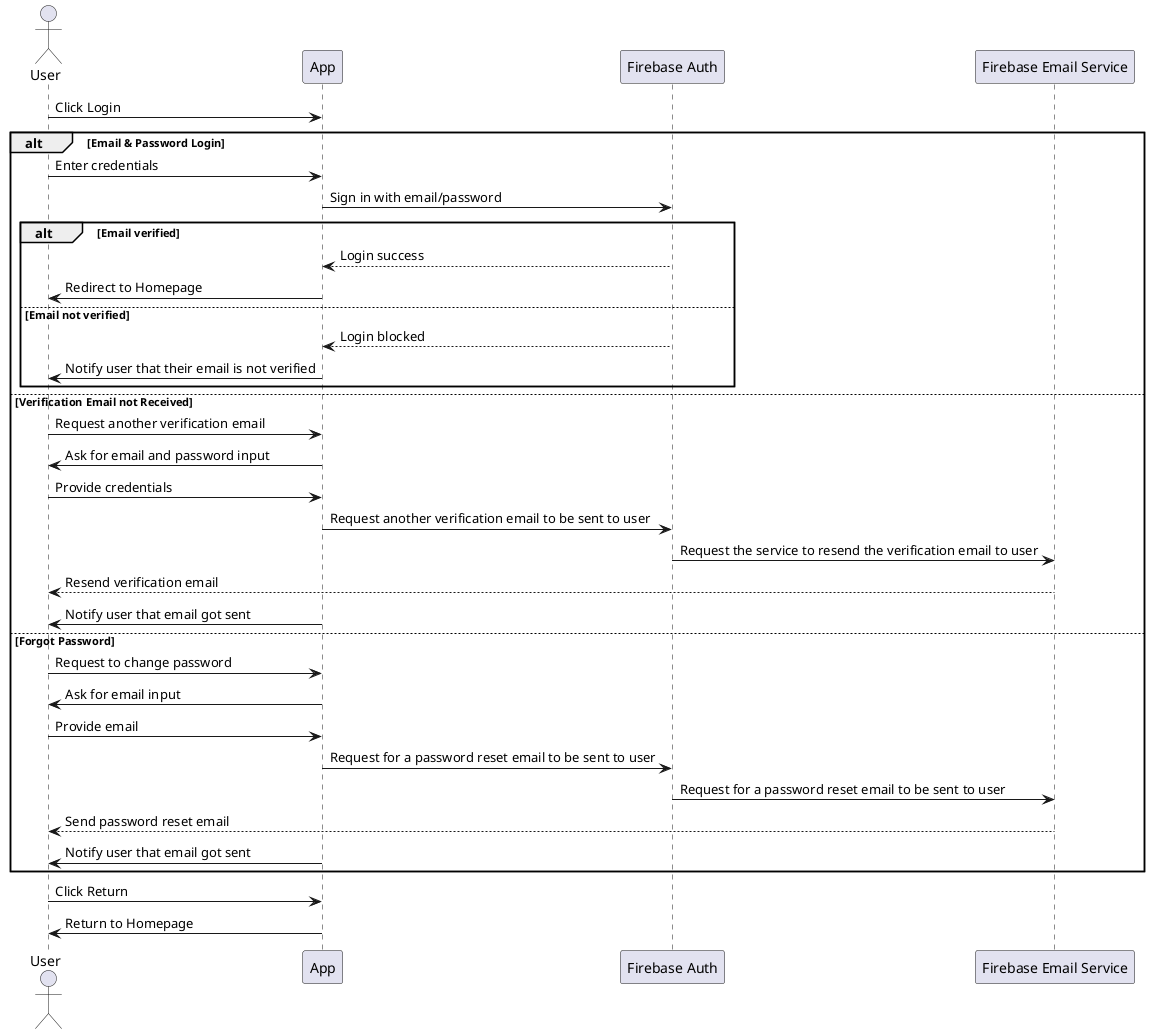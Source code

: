 @startuml
actor User
participant "App" as App
participant "Firebase Auth" as Auth
participant "Firebase Email Service" as Email

User -> App: Click Login

alt Email & Password Login
    User -> App: Enter credentials
    App -> Auth: Sign in with email/password
    alt Email verified
        Auth --> App: Login success
        App -> User: Redirect to Homepage
    else Email not verified
        Auth --> App: Login blocked
        App -> User: Notify user that their email is not verified
    end
else Verification Email not Received
    User -> App: Request another verification email
    App -> User: Ask for email and password input
    User -> App: Provide credentials
    App -> Auth: Request another verification email to be sent to user
    Auth -> Email: Request the service to resend the verification email to user
    Email --> User: Resend verification email
    App -> User: Notify user that email got sent
else Forgot Password
    User -> App: Request to change password
    App -> User: Ask for email input
    User -> App: Provide email
    App -> Auth: Request for a password reset email to be sent to user
    Auth -> Email: Request for a password reset email to be sent to user
    Email --> User: Send password reset email
    App -> User: Notify user that email got sent
end
User -> App: Click Return
App -> User: Return to Homepage
@enduml